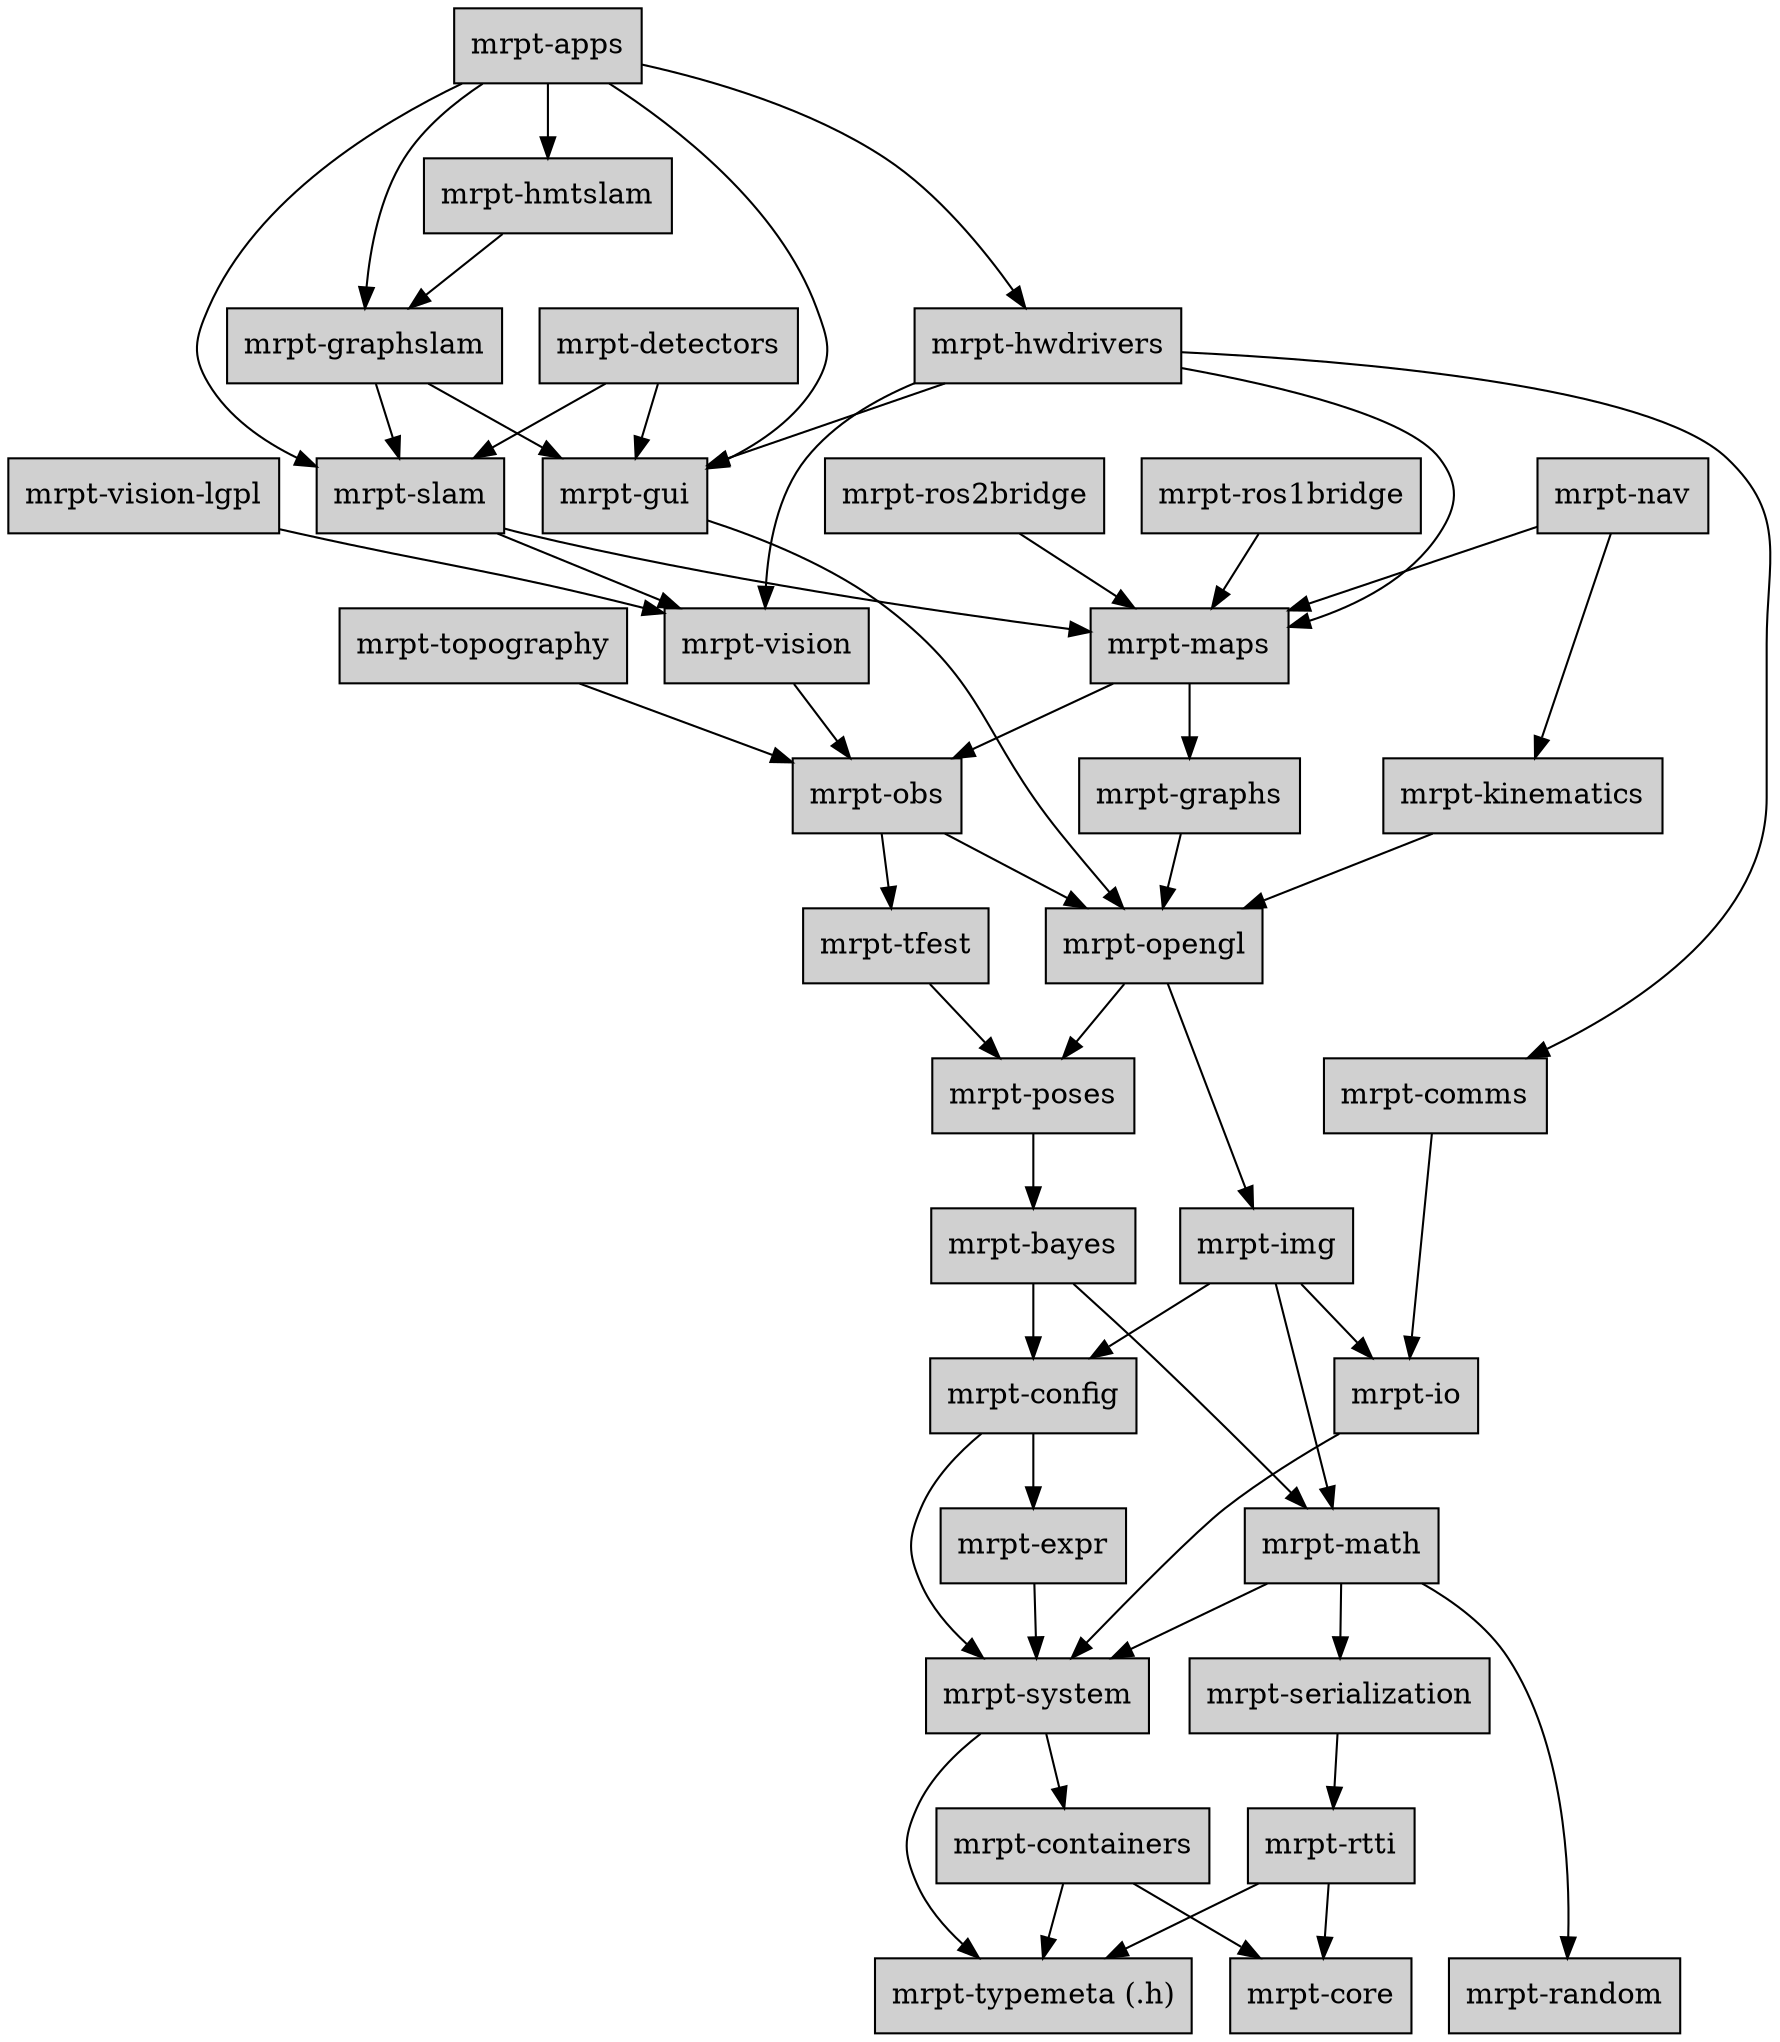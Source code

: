 digraph MRPT_LIBS {

	node [shape=box,style=filled, fillcolor="#D0D0D0"];

	apps [label="mrpt-apps",URL="group_mrpt_bayes_grp.html"];
	apps -> gui;
	apps -> slam;
	apps -> hwdrivers;
	apps -> graphslam;
	apps -> hmtslam;

	bayes [label="mrpt-bayes",URL="group_mrpt_bayes_grp.html"];
	bayes -> math;
	bayes -> config;

	comms [label="mrpt-comms",URL="group_mrpt_comms_grp.html"];
	comms -> io;

	config   [label="mrpt-config",URL="group_mrpt_config_grp.html"];
	config -> expr;
	config -> system;

	containers  [label="mrpt-containers",URL="group_mrpt_containers_grp.html"];
	containers -> core;
	containers -> typemeta;

	{ rank = sink;
	core       [label="mrpt-core",URL="group_mrpt_core_grp.html"];
	}

	detectors  [label="mrpt-detectors",URL="group_mrpt_detectors_grp.html"];
	detectors -> gui;
	detectors -> slam;

	expr       [label="mrpt-expr",URL="group_mrpt_expr_grp.html"];
	expr -> system;

	graphs     [label="mrpt-graphs",URL="group_mrpt_graphs_grp.html"];
	graphs -> opengl;

	graphslam  [label="mrpt-graphslam",URL="group_mrpt_graphslam_grp.html"];
	graphslam -> gui;
	graphslam -> slam;

	gui        [label="mrpt-gui",URL="group_mrpt_gui_grp.html"];
	gui -> opengl;

	hmtslam    [label="mrpt-hmtslam",URL="group_mrpt_hmtslam_grp.html"];
	hmtslam -> graphslam;

	hwdrivers  [label="mrpt-hwdrivers",URL="group_mrpt_hwdrivers_grp.html"];
	hwdrivers -> comms;
	hwdrivers -> gui;
	hwdrivers -> maps;
	hwdrivers -> vision;

	img [label="mrpt-img",URL="group_mrpt_img_grp.html"];
	img  -> io;
	img  -> math;
	img  -> config;

	io [label="mrpt-io",URL="group_mrpt_io_grp.html"];
	io  -> system;

	kinematics [label="mrpt-kinematics",URL="group_mrpt_kinematics_grp.html"];
	kinematics -> opengl;

	maps       [label="mrpt-maps",URL="group_mrpt_maps_grp.html"];
	maps -> graphs;
	maps -> obs;

	math       [label="mrpt-math",URL="group_mrpt_math_grp.html"];
	math -> serialization;
	math -> random;
	math -> system;

	nav        [label="mrpt-nav",URL="group_mrpt_nav_grp.html"];
	nav -> kinematics;
	nav -> maps;

	obs        [label="mrpt-obs",URL="group_mrpt_obs_grp.html"];
	obs -> opengl;
	obs -> tfest;

	opengl     [label="mrpt-opengl", URL="group_mrpt_opengl_grp.html"];
	opengl -> poses;
	opengl -> img;

	poses     [label="mrpt-poses",URL="group_mrpt_poses_grp.html"];
	poses -> bayes;

	{ rank = sink;
	random     [label="mrpt-random",URL="group_mrpt_random_grp.html"];
	}

	rtti     [label="mrpt-rtti",URL="group_mrpt_rtti_grp.html"];
	rtti -> core;
	rtti -> typemeta;

	ros1bridge   [label="mrpt-ros1bridge", URL="group_mrpt_ros1bridge_grp.html"];
	ros1bridge -> maps;

	ros2bridge   [label="mrpt-ros2bridge", URL="group_mrpt_ros2bridge_grp.html"];
	ros2bridge -> maps;

	serialization [label="mrpt-serialization",URL="group_mrpt_serialization_grp.html"];
	serialization -> rtti;

	slam       [label="mrpt-slam",URL="group_mrpt_slam_grp.html"];
	slam -> maps;
	slam -> vision;

	system     [label="mrpt-system",URL="group_mrpt_system_grp.html"];
	system -> typemeta;
	system -> containers;

	tfest      [label="mrpt-tfest",URL="group_mrpt_tfest_grp.html"];
	tfest -> poses;

	topography [label="mrpt-topography",URL="group_mrpt_topography_grp.html"];
	topography -> obs;

	{ rank = sink;
	typemeta [label="mrpt-typemeta (.h)",URL="group_mrpt_typemeta_grp.html"];
	}

	vision     [label="mrpt-vision",URL="group_mrpt_vision_grp.html"];
	vision -> obs;

	visionlgpl     [label="mrpt-vision-lgpl",URL="group_mrpt_vision_lgpl_grp.html"];
	visionlgpl -> vision;
}
